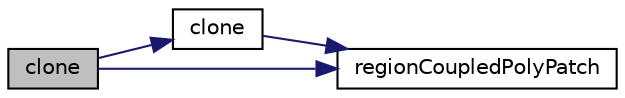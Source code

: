 digraph "clone"
{
  bgcolor="transparent";
  edge [fontname="Helvetica",fontsize="10",labelfontname="Helvetica",labelfontsize="10"];
  node [fontname="Helvetica",fontsize="10",shape=record];
  rankdir="LR";
  Node1 [label="clone",height=0.2,width=0.4,color="black", fillcolor="grey75", style="filled", fontcolor="black"];
  Node1 -> Node2 [color="midnightblue",fontsize="10",style="solid",fontname="Helvetica"];
  Node2 [label="clone",height=0.2,width=0.4,color="black",URL="$a02184.html#a0ec96bcd20c10690da699ba110602064",tooltip="Construct and return a clone, resetting the boundary mesh. "];
  Node2 -> Node3 [color="midnightblue",fontsize="10",style="solid",fontname="Helvetica"];
  Node3 [label="regionCoupledPolyPatch",height=0.2,width=0.4,color="black",URL="$a02184.html#abc60d159f6fee3ba4af4809466125691",tooltip="Construct from (base couped patch) components. "];
  Node1 -> Node3 [color="midnightblue",fontsize="10",style="solid",fontname="Helvetica"];
}

